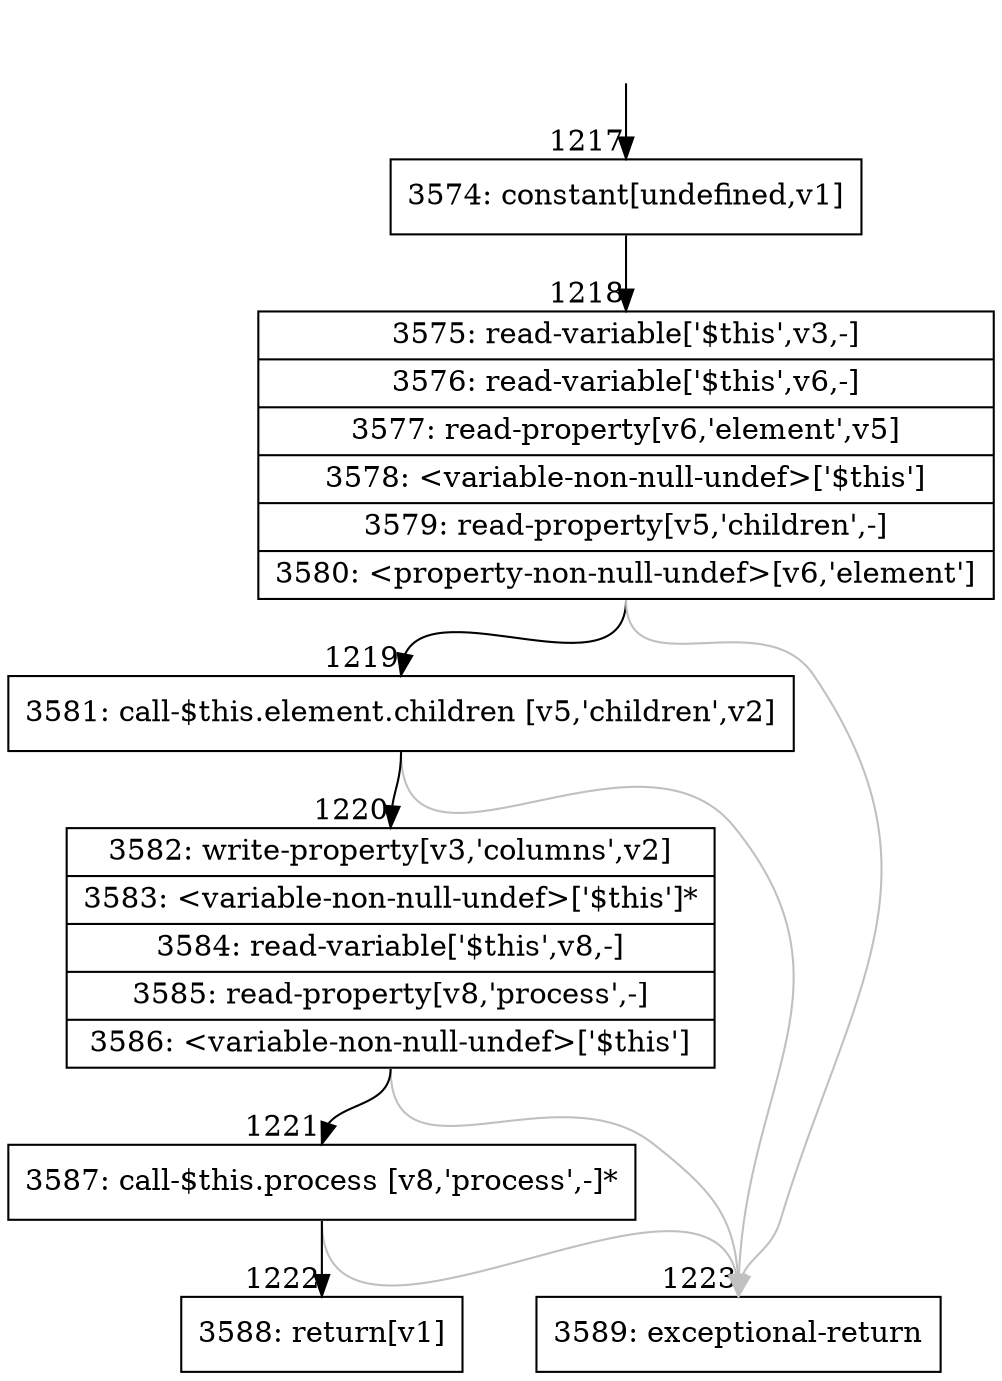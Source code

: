 digraph {
rankdir="TD"
BB_entry98[shape=none,label=""];
BB_entry98 -> BB1217 [tailport=s, headport=n, headlabel="    1217"]
BB1217 [shape=record label="{3574: constant[undefined,v1]}" ] 
BB1217 -> BB1218 [tailport=s, headport=n, headlabel="      1218"]
BB1218 [shape=record label="{3575: read-variable['$this',v3,-]|3576: read-variable['$this',v6,-]|3577: read-property[v6,'element',v5]|3578: \<variable-non-null-undef\>['$this']|3579: read-property[v5,'children',-]|3580: \<property-non-null-undef\>[v6,'element']}" ] 
BB1218 -> BB1219 [tailport=s, headport=n, headlabel="      1219"]
BB1218 -> BB1223 [tailport=s, headport=n, color=gray, headlabel="      1223"]
BB1219 [shape=record label="{3581: call-$this.element.children [v5,'children',v2]}" ] 
BB1219 -> BB1220 [tailport=s, headport=n, headlabel="      1220"]
BB1219 -> BB1223 [tailport=s, headport=n, color=gray]
BB1220 [shape=record label="{3582: write-property[v3,'columns',v2]|3583: \<variable-non-null-undef\>['$this']*|3584: read-variable['$this',v8,-]|3585: read-property[v8,'process',-]|3586: \<variable-non-null-undef\>['$this']}" ] 
BB1220 -> BB1221 [tailport=s, headport=n, headlabel="      1221"]
BB1220 -> BB1223 [tailport=s, headport=n, color=gray]
BB1221 [shape=record label="{3587: call-$this.process [v8,'process',-]*}" ] 
BB1221 -> BB1222 [tailport=s, headport=n, headlabel="      1222"]
BB1221 -> BB1223 [tailport=s, headport=n, color=gray]
BB1222 [shape=record label="{3588: return[v1]}" ] 
BB1223 [shape=record label="{3589: exceptional-return}" ] 
//#$~ 944
}
